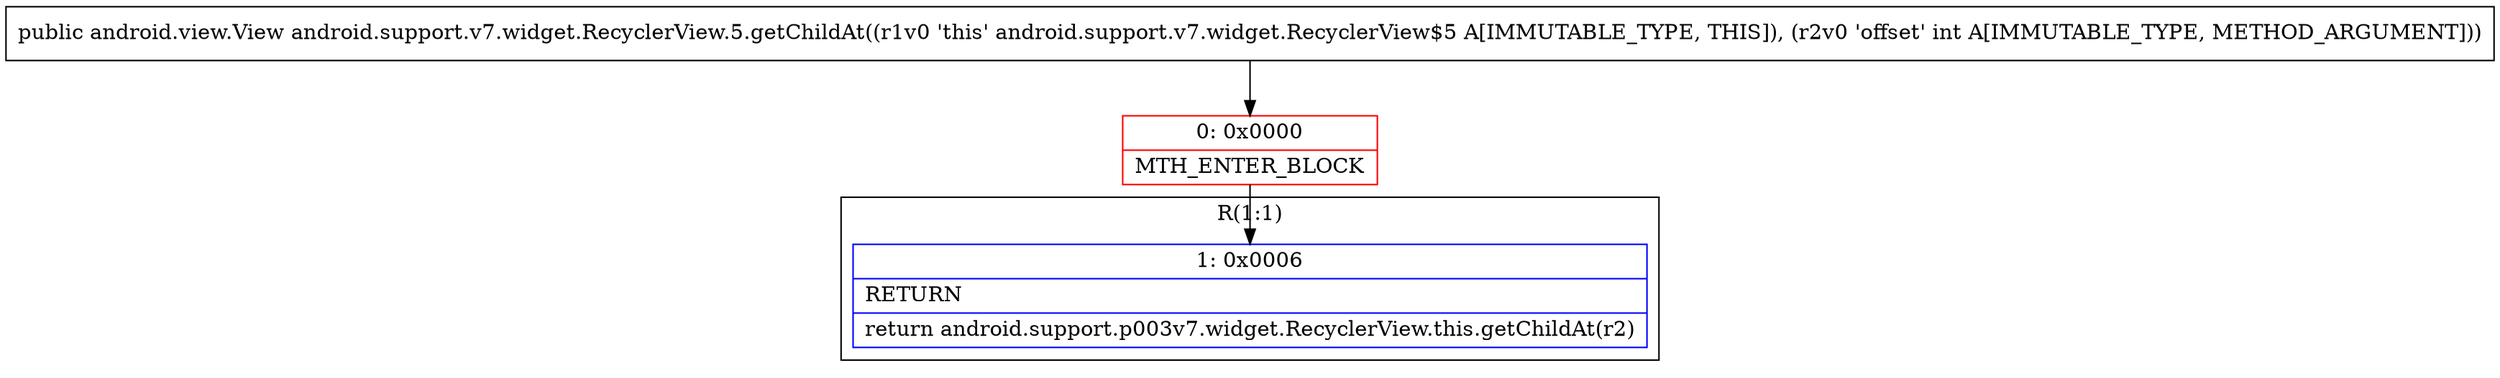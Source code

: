 digraph "CFG forandroid.support.v7.widget.RecyclerView.5.getChildAt(I)Landroid\/view\/View;" {
subgraph cluster_Region_1629172095 {
label = "R(1:1)";
node [shape=record,color=blue];
Node_1 [shape=record,label="{1\:\ 0x0006|RETURN\l|return android.support.p003v7.widget.RecyclerView.this.getChildAt(r2)\l}"];
}
Node_0 [shape=record,color=red,label="{0\:\ 0x0000|MTH_ENTER_BLOCK\l}"];
MethodNode[shape=record,label="{public android.view.View android.support.v7.widget.RecyclerView.5.getChildAt((r1v0 'this' android.support.v7.widget.RecyclerView$5 A[IMMUTABLE_TYPE, THIS]), (r2v0 'offset' int A[IMMUTABLE_TYPE, METHOD_ARGUMENT])) }"];
MethodNode -> Node_0;
Node_0 -> Node_1;
}


